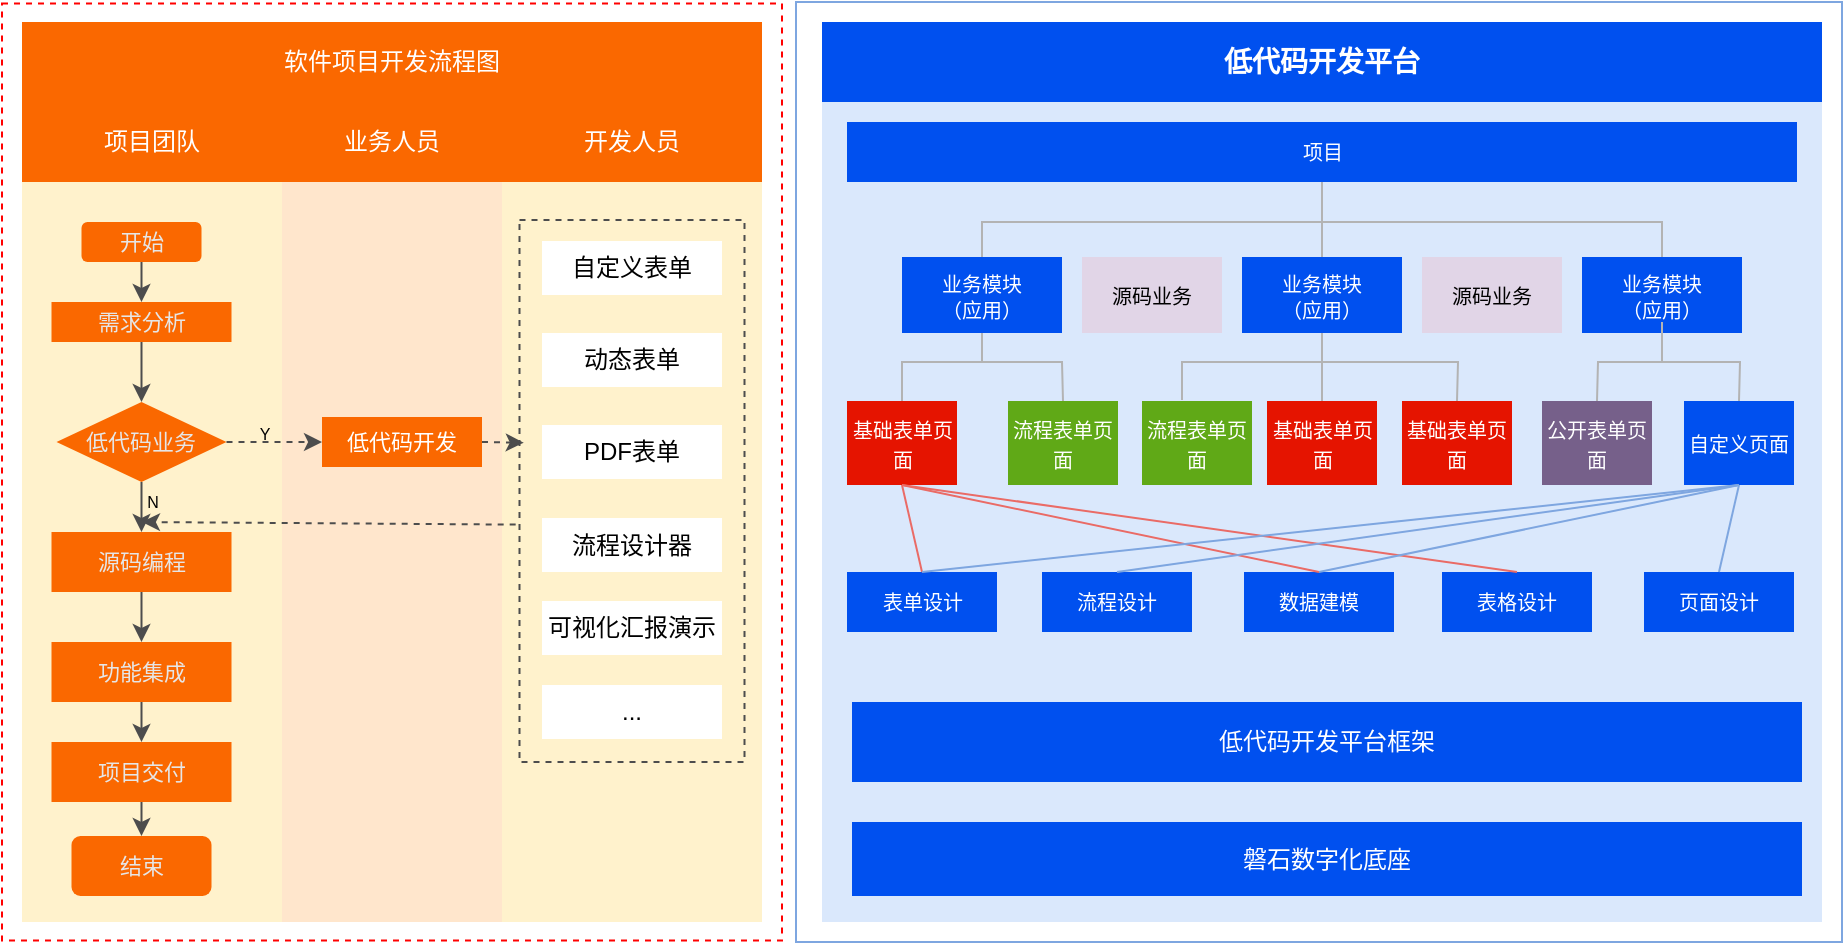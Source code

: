 <mxfile version="24.4.0" type="github">
  <diagram name="第 1 页" id="_vYEV3_HqbD5oskshCf3">
    <mxGraphModel dx="2022" dy="650" grid="1" gridSize="10" guides="1" tooltips="1" connect="1" arrows="1" fold="1" page="1" pageScale="1" pageWidth="827" pageHeight="1169" math="0" shadow="0">
      <root>
        <mxCell id="0" />
        <mxCell id="1" parent="0" />
        <mxCell id="oxlV8vseASiHhqJOPdih-38" value="" style="rounded=0;whiteSpace=wrap;html=1;strokeColor=none;fillColor=#dae8fc;" parent="1" vertex="1">
          <mxGeometry x="330" y="390" width="500" height="410" as="geometry" />
        </mxCell>
        <mxCell id="oxlV8vseASiHhqJOPdih-1" value="" style="rounded=0;whiteSpace=wrap;html=1;fillColor=none;strokeColor=#FF0000;strokeWidth=1;dashed=1;gradientColor=#7ea6e0;" parent="1" vertex="1">
          <mxGeometry x="-80" y="340.75" width="390" height="468.5" as="geometry" />
        </mxCell>
        <mxCell id="oxlV8vseASiHhqJOPdih-26" value="" style="rounded=0;whiteSpace=wrap;html=1;fillColor=#fff2cc;strokeColor=none;" parent="1" vertex="1">
          <mxGeometry x="170" y="390" width="130" height="410" as="geometry" />
        </mxCell>
        <mxCell id="oxlV8vseASiHhqJOPdih-33" value="" style="rounded=0;whiteSpace=wrap;html=1;fillColor=none;dashed=1;strokeColor=#4D4D4D;" parent="1" vertex="1">
          <mxGeometry x="178.75" y="449" width="112.5" height="271" as="geometry" />
        </mxCell>
        <mxCell id="oxlV8vseASiHhqJOPdih-3" value="" style="rounded=0;whiteSpace=wrap;html=1;fillColor=#ffe6cc;strokeColor=none;" parent="1" vertex="1">
          <mxGeometry x="60" y="390" width="110" height="410" as="geometry" />
        </mxCell>
        <mxCell id="oxlV8vseASiHhqJOPdih-5" value="" style="rounded=0;whiteSpace=wrap;html=1;fillColor=#fff2cc;strokeColor=none;" parent="1" vertex="1">
          <mxGeometry x="-70" y="390" width="130" height="410" as="geometry" />
        </mxCell>
        <mxCell id="oxlV8vseASiHhqJOPdih-6" value="开始" style="rounded=1;whiteSpace=wrap;html=1;strokeColor=none;fontSize=11;fillColor=#fa6800;fontColor=#E6E6E6;" parent="1" vertex="1">
          <mxGeometry x="-40.25" y="450" width="60" height="20" as="geometry" />
        </mxCell>
        <mxCell id="oxlV8vseASiHhqJOPdih-7" value="&lt;font style=&quot;font-size: 11px;&quot;&gt;低代码业务&lt;/font&gt;" style="rhombus;whiteSpace=wrap;html=1;strokeColor=none;fontSize=11;fillColor=#fa6800;fontColor=#E6E6E6;" parent="1" vertex="1">
          <mxGeometry x="-52.75" y="540" width="85" height="40" as="geometry" />
        </mxCell>
        <mxCell id="oxlV8vseASiHhqJOPdih-8" value="需求分析" style="rounded=0;whiteSpace=wrap;html=1;strokeColor=none;fontSize=11;fillColor=#fa6800;fontColor=#E6E6E6;" parent="1" vertex="1">
          <mxGeometry x="-55.25" y="490" width="90" height="20" as="geometry" />
        </mxCell>
        <mxCell id="oxlV8vseASiHhqJOPdih-9" value="结束" style="rounded=1;whiteSpace=wrap;html=1;strokeColor=none;fontSize=11;fillColor=#fa6800;fontColor=#E6E6E6;" parent="1" vertex="1">
          <mxGeometry x="-45.25" y="757" width="70" height="30" as="geometry" />
        </mxCell>
        <mxCell id="oxlV8vseASiHhqJOPdih-11" value="源码编程" style="rounded=0;whiteSpace=wrap;html=1;strokeColor=none;fontSize=11;fillColor=#fa6800;fontColor=#E6E6E6;" parent="1" vertex="1">
          <mxGeometry x="-55.25" y="605" width="90" height="30" as="geometry" />
        </mxCell>
        <mxCell id="oxlV8vseASiHhqJOPdih-12" value="项目交付" style="rounded=0;whiteSpace=wrap;html=1;strokeColor=none;fontSize=11;fillColor=#fa6800;fontColor=#E6E6E6;" parent="1" vertex="1">
          <mxGeometry x="-55.25" y="710" width="90" height="30" as="geometry" />
        </mxCell>
        <mxCell id="oxlV8vseASiHhqJOPdih-13" value="" style="endArrow=classic;html=1;rounded=0;strokeColor=#4D4D4D;" parent="1" source="oxlV8vseASiHhqJOPdih-6" target="oxlV8vseASiHhqJOPdih-8" edge="1">
          <mxGeometry width="50" height="50" relative="1" as="geometry">
            <mxPoint x="184.75" y="590" as="sourcePoint" />
            <mxPoint x="234.75" y="540" as="targetPoint" />
          </mxGeometry>
        </mxCell>
        <mxCell id="oxlV8vseASiHhqJOPdih-14" value="" style="endArrow=classic;html=1;rounded=0;exitX=0.5;exitY=1;exitDx=0;exitDy=0;entryX=0.5;entryY=0;entryDx=0;entryDy=0;strokeColor=#4D4D4D;" parent="1" source="oxlV8vseASiHhqJOPdih-8" target="oxlV8vseASiHhqJOPdih-7" edge="1">
          <mxGeometry width="50" height="50" relative="1" as="geometry">
            <mxPoint x="-10.49" y="530" as="sourcePoint" />
            <mxPoint x="-10.49" y="550" as="targetPoint" />
          </mxGeometry>
        </mxCell>
        <mxCell id="oxlV8vseASiHhqJOPdih-15" value="" style="endArrow=classic;html=1;rounded=0;exitX=0.5;exitY=1;exitDx=0;exitDy=0;strokeColor=#4D4D4D;" parent="1" source="oxlV8vseASiHhqJOPdih-7" target="oxlV8vseASiHhqJOPdih-11" edge="1">
          <mxGeometry width="50" height="50" relative="1" as="geometry">
            <mxPoint x="-0.25" y="540" as="sourcePoint" />
            <mxPoint x="-0.25" y="560" as="targetPoint" />
          </mxGeometry>
        </mxCell>
        <mxCell id="oxlV8vseASiHhqJOPdih-16" value="N" style="edgeLabel;html=1;align=center;verticalAlign=middle;resizable=0;points=[];labelBackgroundColor=none;fontSize=8;" parent="oxlV8vseASiHhqJOPdih-15" vertex="1" connectable="0">
          <mxGeometry x="-0.22" relative="1" as="geometry">
            <mxPoint x="5" as="offset" />
          </mxGeometry>
        </mxCell>
        <mxCell id="oxlV8vseASiHhqJOPdih-17" value="" style="endArrow=classic;html=1;rounded=0;exitX=0.5;exitY=1;exitDx=0;exitDy=0;entryX=0.5;entryY=0;entryDx=0;entryDy=0;strokeColor=#4D4D4D;" parent="1" source="oxlV8vseASiHhqJOPdih-11" target="oxlV8vseASiHhqJOPdih-20" edge="1">
          <mxGeometry width="50" height="50" relative="1" as="geometry">
            <mxPoint x="-0.25" y="610" as="sourcePoint" />
            <mxPoint x="-0.25" y="640" as="targetPoint" />
          </mxGeometry>
        </mxCell>
        <mxCell id="oxlV8vseASiHhqJOPdih-19" value="" style="endArrow=classic;html=1;rounded=0;exitX=0.5;exitY=1;exitDx=0;exitDy=0;entryX=0.5;entryY=0;entryDx=0;entryDy=0;strokeColor=#4D4D4D;" parent="1" source="oxlV8vseASiHhqJOPdih-12" target="oxlV8vseASiHhqJOPdih-9" edge="1">
          <mxGeometry width="50" height="50" relative="1" as="geometry">
            <mxPoint x="-0.25" y="683" as="sourcePoint" />
            <mxPoint x="-0.25" y="703" as="targetPoint" />
          </mxGeometry>
        </mxCell>
        <mxCell id="oxlV8vseASiHhqJOPdih-20" value="功能集成" style="rounded=0;whiteSpace=wrap;html=1;strokeColor=none;fontSize=11;fillColor=#fa6800;fontColor=#E6E6E6;" parent="1" vertex="1">
          <mxGeometry x="-55.25" y="660" width="90" height="30" as="geometry" />
        </mxCell>
        <mxCell id="oxlV8vseASiHhqJOPdih-21" value="" style="endArrow=classic;html=1;rounded=0;exitX=0.5;exitY=1;exitDx=0;exitDy=0;entryX=0.5;entryY=0;entryDx=0;entryDy=0;strokeColor=#4D4D4D;" parent="1" source="oxlV8vseASiHhqJOPdih-20" edge="1">
          <mxGeometry width="50" height="50" relative="1" as="geometry">
            <mxPoint x="-10.49" y="690" as="sourcePoint" />
            <mxPoint x="-10.25" y="710" as="targetPoint" />
          </mxGeometry>
        </mxCell>
        <mxCell id="oxlV8vseASiHhqJOPdih-22" value="&lt;font color=&quot;#ffffff&quot;&gt;低代码开发&lt;/font&gt;" style="rounded=0;whiteSpace=wrap;html=1;fillColor=#fa6800;fontColor=#000000;strokeColor=none;fontSize=11;" parent="1" vertex="1">
          <mxGeometry x="80" y="547.5" width="80" height="25" as="geometry" />
        </mxCell>
        <mxCell id="oxlV8vseASiHhqJOPdih-23" value="" style="endArrow=classic;html=1;rounded=0;entryX=0;entryY=0.5;entryDx=0;entryDy=0;exitX=1;exitY=0.5;exitDx=0;exitDy=0;strokeColor=#4D4D4D;dashed=1;" parent="1" source="oxlV8vseASiHhqJOPdih-7" target="oxlV8vseASiHhqJOPdih-22" edge="1">
          <mxGeometry width="50" height="50" relative="1" as="geometry">
            <mxPoint x="25" y="490" as="sourcePoint" />
            <mxPoint x="25" y="510" as="targetPoint" />
          </mxGeometry>
        </mxCell>
        <mxCell id="oxlV8vseASiHhqJOPdih-24" value="Y" style="edgeLabel;html=1;align=center;verticalAlign=middle;resizable=0;points=[];labelBackgroundColor=none;fontSize=8;" parent="oxlV8vseASiHhqJOPdih-23" vertex="1" connectable="0">
          <mxGeometry x="-0.455" relative="1" as="geometry">
            <mxPoint x="5" y="-4" as="offset" />
          </mxGeometry>
        </mxCell>
        <mxCell id="oxlV8vseASiHhqJOPdih-25" value="&lt;font color=&quot;#ffffff&quot;&gt;开发人员&lt;/font&gt;" style="rounded=0;whiteSpace=wrap;html=1;fillColor=#fa6800;strokeColor=none;fontColor=#000000;" parent="1" vertex="1">
          <mxGeometry x="170" y="390" width="130" height="40" as="geometry" />
        </mxCell>
        <mxCell id="oxlV8vseASiHhqJOPdih-27" value="自定义表单" style="rounded=0;whiteSpace=wrap;html=1;strokeColor=none;" parent="1" vertex="1">
          <mxGeometry x="190" y="459.5" width="90" height="27" as="geometry" />
        </mxCell>
        <mxCell id="oxlV8vseASiHhqJOPdih-28" value="动态表单" style="rounded=0;whiteSpace=wrap;html=1;strokeColor=none;" parent="1" vertex="1">
          <mxGeometry x="190" y="505.5" width="90" height="27" as="geometry" />
        </mxCell>
        <mxCell id="oxlV8vseASiHhqJOPdih-29" value="PDF表单" style="rounded=0;whiteSpace=wrap;html=1;strokeColor=none;" parent="1" vertex="1">
          <mxGeometry x="190" y="551.5" width="90" height="27" as="geometry" />
        </mxCell>
        <mxCell id="oxlV8vseASiHhqJOPdih-30" value="流程设计器" style="rounded=0;whiteSpace=wrap;html=1;strokeColor=none;" parent="1" vertex="1">
          <mxGeometry x="190" y="598" width="90" height="27" as="geometry" />
        </mxCell>
        <mxCell id="oxlV8vseASiHhqJOPdih-31" value="可视化汇报演示" style="rounded=0;whiteSpace=wrap;html=1;strokeColor=none;" parent="1" vertex="1">
          <mxGeometry x="190" y="639.5" width="90" height="27" as="geometry" />
        </mxCell>
        <mxCell id="oxlV8vseASiHhqJOPdih-32" value="..." style="rounded=0;whiteSpace=wrap;html=1;strokeColor=none;" parent="1" vertex="1">
          <mxGeometry x="190" y="681.5" width="90" height="27" as="geometry" />
        </mxCell>
        <mxCell id="oxlV8vseASiHhqJOPdih-34" value="" style="endArrow=classic;html=1;rounded=0;entryX=0.019;entryY=0.411;entryDx=0;entryDy=0;exitX=1;exitY=0.5;exitDx=0;exitDy=0;strokeColor=#4D4D4D;dashed=1;entryPerimeter=0;" parent="1" source="oxlV8vseASiHhqJOPdih-22" target="oxlV8vseASiHhqJOPdih-33" edge="1">
          <mxGeometry width="50" height="50" relative="1" as="geometry">
            <mxPoint x="170" y="561.5" as="sourcePoint" />
            <mxPoint x="100" y="524.5" as="targetPoint" />
          </mxGeometry>
        </mxCell>
        <mxCell id="oxlV8vseASiHhqJOPdih-35" value="" style="endArrow=classic;html=1;rounded=0;exitX=-0.017;exitY=0.562;exitDx=0;exitDy=0;strokeColor=#4D4D4D;exitPerimeter=0;dashed=1;" parent="1" source="oxlV8vseASiHhqJOPdih-33" edge="1">
          <mxGeometry width="50" height="50" relative="1" as="geometry">
            <mxPoint y="598" as="sourcePoint" />
            <mxPoint x="-10" y="600" as="targetPoint" />
          </mxGeometry>
        </mxCell>
        <mxCell id="oxlV8vseASiHhqJOPdih-36" value="" style="rounded=0;whiteSpace=wrap;html=1;fillColor=none;strokeColor=#7EA6E0;strokeWidth=1;" parent="1" vertex="1">
          <mxGeometry x="317" y="340" width="523" height="470" as="geometry" />
        </mxCell>
        <mxCell id="oxlV8vseASiHhqJOPdih-37" value="&lt;span style=&quot;font-size: 14px;&quot;&gt;&lt;b&gt;低代码开发平台&lt;/b&gt;&lt;/span&gt;" style="rounded=0;whiteSpace=wrap;html=1;fillColor=#0050ef;fontColor=#ffffff;strokeColor=none;" parent="1" vertex="1">
          <mxGeometry x="330" y="350" width="500" height="40" as="geometry" />
        </mxCell>
        <mxCell id="oxlV8vseASiHhqJOPdih-46" value="低代码开发平台框架" style="rounded=0;whiteSpace=wrap;html=1;fillColor=#0050ef;fontColor=#ffffff;strokeColor=none;align=center;" parent="1" vertex="1">
          <mxGeometry x="345" y="690" width="475" height="40" as="geometry" />
        </mxCell>
        <mxCell id="O4JImG3yvh8l0jABwCjW-10" value="磐石数字化底座" style="rounded=0;whiteSpace=wrap;html=1;fillColor=#0050ef;fontColor=#ffffff;strokeColor=none;align=center;" parent="1" vertex="1">
          <mxGeometry x="345" y="750" width="475" height="37" as="geometry" />
        </mxCell>
        <mxCell id="oxlV8vseASiHhqJOPdih-2" value="&lt;font color=&quot;#ffffff&quot;&gt;业务人员&lt;/font&gt;" style="rounded=0;whiteSpace=wrap;html=1;fillColor=#fa6800;strokeColor=none;fontColor=#000000;" parent="1" vertex="1">
          <mxGeometry x="60" y="390" width="110" height="40" as="geometry" />
        </mxCell>
        <mxCell id="oxlV8vseASiHhqJOPdih-4" value="&lt;font color=&quot;#ffffff&quot;&gt;项目团队&lt;/font&gt;" style="rounded=0;whiteSpace=wrap;html=1;fillColor=#fa6800;strokeColor=none;fontColor=#000000;" parent="1" vertex="1">
          <mxGeometry x="-70" y="390" width="130" height="40" as="geometry" />
        </mxCell>
        <mxCell id="MmBsjvMZfILNZ3xfvqW4-1" value="&lt;font color=&quot;#ffffff&quot;&gt;软件项目开发流程图&lt;/font&gt;" style="rounded=0;whiteSpace=wrap;html=1;fillColor=#fa6800;strokeColor=none;fontColor=#000000;" parent="1" vertex="1">
          <mxGeometry x="-70" y="350" width="370" height="40" as="geometry" />
        </mxCell>
        <mxCell id="FqqqQPpRNqYJ0sNV6y4M-1" value="&lt;font style=&quot;font-size: 10px;&quot;&gt;项目&lt;/font&gt;" style="rounded=0;whiteSpace=wrap;html=1;fillColor=#0050ef;fontColor=#ffffff;strokeColor=none;align=center;" vertex="1" parent="1">
          <mxGeometry x="342.5" y="400" width="475" height="30" as="geometry" />
        </mxCell>
        <mxCell id="FqqqQPpRNqYJ0sNV6y4M-2" value="&lt;font style=&quot;font-size: 10px;&quot;&gt;业务模块&lt;/font&gt;&lt;div style=&quot;font-size: 10px;&quot;&gt;&lt;font style=&quot;font-size: 10px;&quot;&gt;（应用）&lt;/font&gt;&lt;/div&gt;" style="rounded=0;whiteSpace=wrap;html=1;fillColor=#0050ef;fontColor=#ffffff;strokeColor=none;align=center;" vertex="1" parent="1">
          <mxGeometry x="370" y="467.5" width="80" height="38" as="geometry" />
        </mxCell>
        <mxCell id="FqqqQPpRNqYJ0sNV6y4M-13" value="&lt;font style=&quot;font-size: 10px;&quot;&gt;流程表单页面&lt;/font&gt;" style="rounded=0;whiteSpace=wrap;html=1;fillColor=#60a917;fontColor=#ffffff;strokeColor=none;align=center;" vertex="1" parent="1">
          <mxGeometry x="423" y="539.5" width="55" height="42" as="geometry" />
        </mxCell>
        <mxCell id="FqqqQPpRNqYJ0sNV6y4M-18" value="&lt;font style=&quot;font-size: 10px;&quot;&gt;表单设计&lt;/font&gt;" style="rounded=0;whiteSpace=wrap;html=1;fillColor=#0050ef;fontColor=#ffffff;strokeColor=none;align=center;" vertex="1" parent="1">
          <mxGeometry x="342.5" y="625" width="75" height="30" as="geometry" />
        </mxCell>
        <mxCell id="FqqqQPpRNqYJ0sNV6y4M-23" style="edgeStyle=orthogonalEdgeStyle;rounded=0;orthogonalLoop=1;jettySize=auto;html=1;exitX=0.5;exitY=1;exitDx=0;exitDy=0;" edge="1" parent="1" source="FqqqQPpRNqYJ0sNV6y4M-18" target="FqqqQPpRNqYJ0sNV6y4M-18">
          <mxGeometry relative="1" as="geometry" />
        </mxCell>
        <mxCell id="FqqqQPpRNqYJ0sNV6y4M-29" value="&lt;font style=&quot;font-size: 10px;&quot;&gt;业务模块&lt;/font&gt;&lt;div style=&quot;font-size: 10px;&quot;&gt;&lt;font style=&quot;font-size: 10px;&quot;&gt;（应用）&lt;/font&gt;&lt;/div&gt;" style="rounded=0;whiteSpace=wrap;html=1;fillColor=#0050ef;fontColor=#ffffff;strokeColor=none;align=center;" vertex="1" parent="1">
          <mxGeometry x="540" y="467.5" width="80" height="38" as="geometry" />
        </mxCell>
        <mxCell id="FqqqQPpRNqYJ0sNV6y4M-30" value="&lt;font style=&quot;font-size: 10px;&quot;&gt;业务模块&lt;/font&gt;&lt;div style=&quot;font-size: 10px;&quot;&gt;&lt;font style=&quot;font-size: 10px;&quot;&gt;（应用）&lt;/font&gt;&lt;/div&gt;" style="rounded=0;whiteSpace=wrap;html=1;fillColor=#0050ef;fontColor=#ffffff;strokeColor=none;align=center;" vertex="1" parent="1">
          <mxGeometry x="710" y="467.5" width="80" height="38" as="geometry" />
        </mxCell>
        <mxCell id="FqqqQPpRNqYJ0sNV6y4M-31" value="&lt;font style=&quot;font-size: 10px;&quot;&gt;基础表单页面&lt;/font&gt;" style="rounded=0;whiteSpace=wrap;html=1;fillColor=#e51400;strokeColor=none;align=center;fontColor=#ffffff;" vertex="1" parent="1">
          <mxGeometry x="342.5" y="539.5" width="55" height="42" as="geometry" />
        </mxCell>
        <mxCell id="FqqqQPpRNqYJ0sNV6y4M-32" value="&lt;font style=&quot;font-size: 10px;&quot;&gt;流程表单页面&lt;/font&gt;" style="rounded=0;whiteSpace=wrap;html=1;fillColor=#60a917;fontColor=#ffffff;strokeColor=none;align=center;" vertex="1" parent="1">
          <mxGeometry x="490" y="539.5" width="55" height="42" as="geometry" />
        </mxCell>
        <mxCell id="FqqqQPpRNqYJ0sNV6y4M-33" value="&lt;font style=&quot;font-size: 10px;&quot;&gt;基础表单页面&lt;/font&gt;" style="rounded=0;whiteSpace=wrap;html=1;fillColor=#e51400;strokeColor=none;align=center;fontColor=#ffffff;" vertex="1" parent="1">
          <mxGeometry x="552.5" y="539.5" width="55" height="42" as="geometry" />
        </mxCell>
        <mxCell id="FqqqQPpRNqYJ0sNV6y4M-34" value="&lt;font style=&quot;font-size: 10px;&quot;&gt;基础表单页面&lt;/font&gt;" style="rounded=0;whiteSpace=wrap;html=1;fillColor=#e51400;strokeColor=none;align=center;fontColor=#ffffff;" vertex="1" parent="1">
          <mxGeometry x="620" y="539.5" width="55" height="42" as="geometry" />
        </mxCell>
        <mxCell id="FqqqQPpRNqYJ0sNV6y4M-35" value="&lt;font style=&quot;font-size: 10px;&quot;&gt;公开表单页面&lt;/font&gt;" style="rounded=0;whiteSpace=wrap;html=1;fillColor=#76608a;fontColor=#ffffff;strokeColor=none;align=center;" vertex="1" parent="1">
          <mxGeometry x="690" y="539.5" width="55" height="42" as="geometry" />
        </mxCell>
        <mxCell id="FqqqQPpRNqYJ0sNV6y4M-36" value="&lt;font style=&quot;font-size: 10px;&quot;&gt;自定义页面&lt;/font&gt;" style="rounded=0;whiteSpace=wrap;html=1;fillColor=#0050ef;fontColor=#ffffff;strokeColor=none;align=center;" vertex="1" parent="1">
          <mxGeometry x="761" y="539.5" width="55" height="42" as="geometry" />
        </mxCell>
        <mxCell id="FqqqQPpRNqYJ0sNV6y4M-37" value="" style="endArrow=none;html=1;rounded=0;exitX=0.5;exitY=0;exitDx=0;exitDy=0;entryX=0.5;entryY=1;entryDx=0;entryDy=0;strokeColor=#B3B3B3;" edge="1" parent="1" source="FqqqQPpRNqYJ0sNV6y4M-2" target="FqqqQPpRNqYJ0sNV6y4M-1">
          <mxGeometry width="50" height="50" relative="1" as="geometry">
            <mxPoint x="540" y="460" as="sourcePoint" />
            <mxPoint x="590" y="410" as="targetPoint" />
            <Array as="points">
              <mxPoint x="410" y="450" />
              <mxPoint x="580" y="450" />
            </Array>
          </mxGeometry>
        </mxCell>
        <mxCell id="FqqqQPpRNqYJ0sNV6y4M-38" value="" style="endArrow=none;html=1;rounded=0;exitX=0.5;exitY=0;exitDx=0;exitDy=0;entryX=0.5;entryY=1;entryDx=0;entryDy=0;strokeColor=#B3B3B3;" edge="1" parent="1" source="FqqqQPpRNqYJ0sNV6y4M-29" target="FqqqQPpRNqYJ0sNV6y4M-1">
          <mxGeometry width="50" height="50" relative="1" as="geometry">
            <mxPoint x="660" y="430" as="sourcePoint" />
            <mxPoint x="710" y="380" as="targetPoint" />
          </mxGeometry>
        </mxCell>
        <mxCell id="FqqqQPpRNqYJ0sNV6y4M-39" value="" style="endArrow=none;html=1;rounded=0;exitX=0.5;exitY=0;exitDx=0;exitDy=0;entryX=0.5;entryY=1;entryDx=0;entryDy=0;strokeColor=#B3B3B3;" edge="1" parent="1" source="FqqqQPpRNqYJ0sNV6y4M-30" target="FqqqQPpRNqYJ0sNV6y4M-1">
          <mxGeometry width="50" height="50" relative="1" as="geometry">
            <mxPoint x="590" y="473" as="sourcePoint" />
            <mxPoint x="590" y="440" as="targetPoint" />
            <Array as="points">
              <mxPoint x="750" y="450" />
              <mxPoint x="580" y="450" />
            </Array>
          </mxGeometry>
        </mxCell>
        <mxCell id="FqqqQPpRNqYJ0sNV6y4M-40" value="" style="endArrow=none;html=1;rounded=0;exitX=0.5;exitY=0;exitDx=0;exitDy=0;entryX=0.5;entryY=1;entryDx=0;entryDy=0;strokeColor=#B3B3B3;" edge="1" parent="1" source="FqqqQPpRNqYJ0sNV6y4M-31" target="FqqqQPpRNqYJ0sNV6y4M-2">
          <mxGeometry width="50" height="50" relative="1" as="geometry">
            <mxPoint x="520" y="500" as="sourcePoint" />
            <mxPoint x="570" y="450" as="targetPoint" />
            <Array as="points">
              <mxPoint x="370" y="520" />
              <mxPoint x="410" y="520" />
            </Array>
          </mxGeometry>
        </mxCell>
        <mxCell id="FqqqQPpRNqYJ0sNV6y4M-41" value="" style="endArrow=none;html=1;rounded=0;exitX=0.5;exitY=0;exitDx=0;exitDy=0;strokeColor=#B3B3B3;" edge="1" parent="1" source="FqqqQPpRNqYJ0sNV6y4M-13">
          <mxGeometry width="50" height="50" relative="1" as="geometry">
            <mxPoint x="380" y="549" as="sourcePoint" />
            <mxPoint x="410" y="510" as="targetPoint" />
            <Array as="points">
              <mxPoint x="450" y="520" />
              <mxPoint x="410" y="520" />
            </Array>
          </mxGeometry>
        </mxCell>
        <mxCell id="FqqqQPpRNqYJ0sNV6y4M-42" value="" style="endArrow=none;html=1;rounded=0;exitX=0.5;exitY=0;exitDx=0;exitDy=0;entryX=0.5;entryY=1;entryDx=0;entryDy=0;strokeColor=#B3B3B3;" edge="1" parent="1" target="FqqqQPpRNqYJ0sNV6y4M-29">
          <mxGeometry width="50" height="50" relative="1" as="geometry">
            <mxPoint x="510" y="539" as="sourcePoint" />
            <mxPoint x="572.5" y="501" as="targetPoint" />
            <Array as="points">
              <mxPoint x="510" y="520" />
              <mxPoint x="580" y="520" />
            </Array>
          </mxGeometry>
        </mxCell>
        <mxCell id="FqqqQPpRNqYJ0sNV6y4M-46" value="" style="endArrow=none;html=1;rounded=0;exitX=0.5;exitY=0;exitDx=0;exitDy=0;entryX=0.5;entryY=1;entryDx=0;entryDy=0;strokeColor=#B3B3B3;" edge="1" parent="1" source="FqqqQPpRNqYJ0sNV6y4M-33" target="FqqqQPpRNqYJ0sNV6y4M-29">
          <mxGeometry width="50" height="50" relative="1" as="geometry">
            <mxPoint x="810" y="430" as="sourcePoint" />
            <mxPoint x="580" y="500" as="targetPoint" />
          </mxGeometry>
        </mxCell>
        <mxCell id="FqqqQPpRNqYJ0sNV6y4M-47" value="" style="endArrow=none;html=1;rounded=0;entryX=0.5;entryY=0;entryDx=0;entryDy=0;exitX=0.5;exitY=1;exitDx=0;exitDy=0;strokeColor=#B3B3B3;" edge="1" parent="1" source="FqqqQPpRNqYJ0sNV6y4M-29" target="FqqqQPpRNqYJ0sNV6y4M-34">
          <mxGeometry width="50" height="50" relative="1" as="geometry">
            <mxPoint x="580" y="510" as="sourcePoint" />
            <mxPoint x="720" y="440" as="targetPoint" />
            <Array as="points">
              <mxPoint x="580" y="520" />
              <mxPoint x="648" y="520" />
            </Array>
          </mxGeometry>
        </mxCell>
        <mxCell id="FqqqQPpRNqYJ0sNV6y4M-48" value="" style="endArrow=none;html=1;rounded=0;exitX=0.5;exitY=0;exitDx=0;exitDy=0;strokeColor=#B3B3B3;" edge="1" parent="1" source="FqqqQPpRNqYJ0sNV6y4M-35">
          <mxGeometry width="50" height="50" relative="1" as="geometry">
            <mxPoint x="720" y="520" as="sourcePoint" />
            <mxPoint x="750" y="500" as="targetPoint" />
            <Array as="points">
              <mxPoint x="718" y="520" />
              <mxPoint x="750" y="520" />
            </Array>
          </mxGeometry>
        </mxCell>
        <mxCell id="FqqqQPpRNqYJ0sNV6y4M-49" value="" style="endArrow=none;html=1;rounded=0;entryX=0.5;entryY=0;entryDx=0;entryDy=0;exitX=0.5;exitY=1;exitDx=0;exitDy=0;strokeColor=#B3B3B3;" edge="1" parent="1" source="FqqqQPpRNqYJ0sNV6y4M-30" target="FqqqQPpRNqYJ0sNV6y4M-36">
          <mxGeometry width="50" height="50" relative="1" as="geometry">
            <mxPoint x="720" y="520" as="sourcePoint" />
            <mxPoint x="770" y="470" as="targetPoint" />
            <Array as="points">
              <mxPoint x="750" y="520" />
              <mxPoint x="789" y="520" />
            </Array>
          </mxGeometry>
        </mxCell>
        <mxCell id="FqqqQPpRNqYJ0sNV6y4M-50" value="&lt;span style=&quot;font-size: 10px;&quot;&gt;源码业务&lt;/span&gt;" style="rounded=0;whiteSpace=wrap;html=1;fillColor=#e1d5e7;strokeColor=none;align=center;" vertex="1" parent="1">
          <mxGeometry x="460" y="467.5" width="70" height="38" as="geometry" />
        </mxCell>
        <mxCell id="FqqqQPpRNqYJ0sNV6y4M-51" value="&lt;span style=&quot;font-size: 10px;&quot;&gt;源码业务&lt;/span&gt;" style="rounded=0;whiteSpace=wrap;html=1;fillColor=#e1d5e7;strokeColor=none;align=center;" vertex="1" parent="1">
          <mxGeometry x="630" y="467.5" width="70" height="38" as="geometry" />
        </mxCell>
        <mxCell id="FqqqQPpRNqYJ0sNV6y4M-56" value="&lt;font style=&quot;font-size: 10px;&quot;&gt;流程设计&lt;/font&gt;" style="rounded=0;whiteSpace=wrap;html=1;fillColor=#0050ef;fontColor=#ffffff;strokeColor=none;align=center;" vertex="1" parent="1">
          <mxGeometry x="440" y="625" width="75" height="30" as="geometry" />
        </mxCell>
        <mxCell id="FqqqQPpRNqYJ0sNV6y4M-57" value="&lt;font style=&quot;font-size: 10px;&quot;&gt;数据建模&lt;/font&gt;" style="rounded=0;whiteSpace=wrap;html=1;fillColor=#0050ef;fontColor=#ffffff;strokeColor=none;align=center;" vertex="1" parent="1">
          <mxGeometry x="541" y="625" width="75" height="30" as="geometry" />
        </mxCell>
        <mxCell id="FqqqQPpRNqYJ0sNV6y4M-58" value="&lt;font style=&quot;font-size: 10px;&quot;&gt;页面设计&lt;/font&gt;" style="rounded=0;whiteSpace=wrap;html=1;fillColor=#0050ef;fontColor=#ffffff;strokeColor=none;align=center;" vertex="1" parent="1">
          <mxGeometry x="741" y="625" width="75" height="30" as="geometry" />
        </mxCell>
        <mxCell id="FqqqQPpRNqYJ0sNV6y4M-59" value="&lt;font style=&quot;font-size: 10px;&quot;&gt;表格设计&lt;/font&gt;" style="rounded=0;whiteSpace=wrap;html=1;fillColor=#0050ef;fontColor=#ffffff;strokeColor=none;align=center;" vertex="1" parent="1">
          <mxGeometry x="640" y="625" width="75" height="30" as="geometry" />
        </mxCell>
        <mxCell id="FqqqQPpRNqYJ0sNV6y4M-60" value="" style="endArrow=none;html=1;rounded=0;entryX=0.5;entryY=1;entryDx=0;entryDy=0;exitX=0.5;exitY=0;exitDx=0;exitDy=0;strokeColor=#EA6B66;" edge="1" parent="1" source="FqqqQPpRNqYJ0sNV6y4M-18" target="FqqqQPpRNqYJ0sNV6y4M-31">
          <mxGeometry width="50" height="50" relative="1" as="geometry">
            <mxPoint x="610" y="550" as="sourcePoint" />
            <mxPoint x="660" y="500" as="targetPoint" />
          </mxGeometry>
        </mxCell>
        <mxCell id="FqqqQPpRNqYJ0sNV6y4M-61" value="" style="endArrow=none;html=1;rounded=0;exitX=0.5;exitY=0;exitDx=0;exitDy=0;entryX=0.5;entryY=1;entryDx=0;entryDy=0;strokeColor=#EA6B66;" edge="1" parent="1" source="FqqqQPpRNqYJ0sNV6y4M-57" target="FqqqQPpRNqYJ0sNV6y4M-31">
          <mxGeometry width="50" height="50" relative="1" as="geometry">
            <mxPoint x="390" y="635" as="sourcePoint" />
            <mxPoint x="370" y="580" as="targetPoint" />
          </mxGeometry>
        </mxCell>
        <mxCell id="FqqqQPpRNqYJ0sNV6y4M-62" value="" style="endArrow=none;html=1;rounded=0;exitX=0.5;exitY=0;exitDx=0;exitDy=0;entryX=0.5;entryY=1;entryDx=0;entryDy=0;strokeColor=#EA6B66;" edge="1" parent="1" source="FqqqQPpRNqYJ0sNV6y4M-59" target="FqqqQPpRNqYJ0sNV6y4M-31">
          <mxGeometry width="50" height="50" relative="1" as="geometry">
            <mxPoint x="675" y="626.5" as="sourcePoint" />
            <mxPoint x="367.5" y="581.5" as="targetPoint" />
          </mxGeometry>
        </mxCell>
        <mxCell id="FqqqQPpRNqYJ0sNV6y4M-64" value="" style="endArrow=none;html=1;rounded=0;entryX=0.5;entryY=1;entryDx=0;entryDy=0;exitX=0.5;exitY=0;exitDx=0;exitDy=0;strokeColor=#7EA6E0;" edge="1" parent="1" source="FqqqQPpRNqYJ0sNV6y4M-58" target="FqqqQPpRNqYJ0sNV6y4M-36">
          <mxGeometry width="50" height="50" relative="1" as="geometry">
            <mxPoint x="600" y="650" as="sourcePoint" />
            <mxPoint x="650" y="600" as="targetPoint" />
          </mxGeometry>
        </mxCell>
        <mxCell id="FqqqQPpRNqYJ0sNV6y4M-65" value="" style="endArrow=none;html=1;rounded=0;entryX=0.5;entryY=1;entryDx=0;entryDy=0;exitX=0.5;exitY=0;exitDx=0;exitDy=0;strokeColor=#7EA6E0;" edge="1" parent="1" source="FqqqQPpRNqYJ0sNV6y4M-57" target="FqqqQPpRNqYJ0sNV6y4M-36">
          <mxGeometry width="50" height="50" relative="1" as="geometry">
            <mxPoint x="789" y="635" as="sourcePoint" />
            <mxPoint x="799" y="592" as="targetPoint" />
          </mxGeometry>
        </mxCell>
        <mxCell id="FqqqQPpRNqYJ0sNV6y4M-66" value="" style="endArrow=none;html=1;rounded=0;entryX=0.5;entryY=1;entryDx=0;entryDy=0;exitX=0.5;exitY=0;exitDx=0;exitDy=0;strokeColor=#7EA6E0;" edge="1" parent="1" source="FqqqQPpRNqYJ0sNV6y4M-56" target="FqqqQPpRNqYJ0sNV6y4M-36">
          <mxGeometry width="50" height="50" relative="1" as="geometry">
            <mxPoint x="589" y="635" as="sourcePoint" />
            <mxPoint x="799" y="592" as="targetPoint" />
          </mxGeometry>
        </mxCell>
        <mxCell id="FqqqQPpRNqYJ0sNV6y4M-67" value="" style="endArrow=none;html=1;rounded=0;entryX=0.5;entryY=1;entryDx=0;entryDy=0;exitX=0.5;exitY=0;exitDx=0;exitDy=0;strokeColor=#7EA6E0;" edge="1" parent="1" source="FqqqQPpRNqYJ0sNV6y4M-18" target="FqqqQPpRNqYJ0sNV6y4M-36">
          <mxGeometry width="50" height="50" relative="1" as="geometry">
            <mxPoint x="488" y="635" as="sourcePoint" />
            <mxPoint x="799" y="592" as="targetPoint" />
          </mxGeometry>
        </mxCell>
      </root>
    </mxGraphModel>
  </diagram>
</mxfile>

